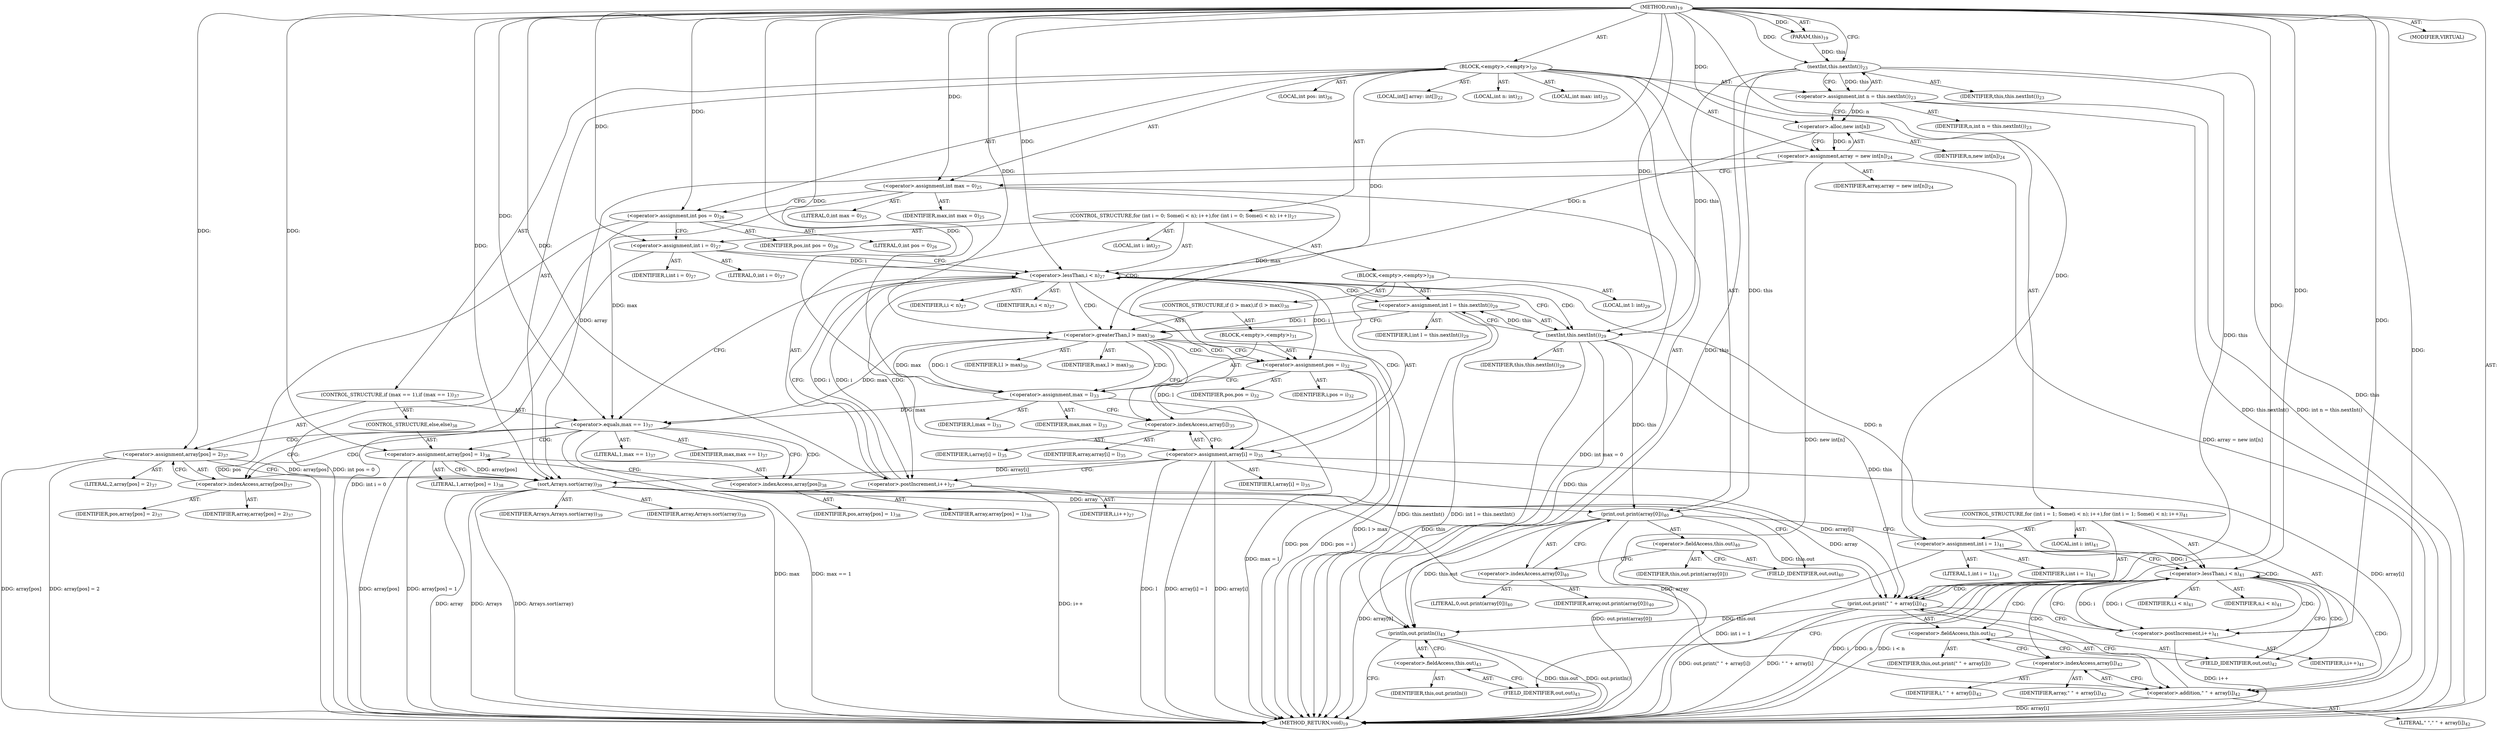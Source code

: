 digraph "run" {  
"56" [label = <(METHOD,run)<SUB>19</SUB>> ]
"6" [label = <(PARAM,this)<SUB>19</SUB>> ]
"57" [label = <(BLOCK,&lt;empty&gt;,&lt;empty&gt;)<SUB>20</SUB>> ]
"58" [label = <(LOCAL,int[] array: int[])<SUB>22</SUB>> ]
"59" [label = <(LOCAL,int n: int)<SUB>23</SUB>> ]
"60" [label = <(&lt;operator&gt;.assignment,int n = this.nextInt())<SUB>23</SUB>> ]
"61" [label = <(IDENTIFIER,n,int n = this.nextInt())<SUB>23</SUB>> ]
"62" [label = <(nextInt,this.nextInt())<SUB>23</SUB>> ]
"5" [label = <(IDENTIFIER,this,this.nextInt())<SUB>23</SUB>> ]
"63" [label = <(&lt;operator&gt;.assignment,array = new int[n])<SUB>24</SUB>> ]
"64" [label = <(IDENTIFIER,array,array = new int[n])<SUB>24</SUB>> ]
"65" [label = <(&lt;operator&gt;.alloc,new int[n])> ]
"66" [label = <(IDENTIFIER,n,new int[n])<SUB>24</SUB>> ]
"67" [label = <(LOCAL,int max: int)<SUB>25</SUB>> ]
"68" [label = <(&lt;operator&gt;.assignment,int max = 0)<SUB>25</SUB>> ]
"69" [label = <(IDENTIFIER,max,int max = 0)<SUB>25</SUB>> ]
"70" [label = <(LITERAL,0,int max = 0)<SUB>25</SUB>> ]
"71" [label = <(LOCAL,int pos: int)<SUB>26</SUB>> ]
"72" [label = <(&lt;operator&gt;.assignment,int pos = 0)<SUB>26</SUB>> ]
"73" [label = <(IDENTIFIER,pos,int pos = 0)<SUB>26</SUB>> ]
"74" [label = <(LITERAL,0,int pos = 0)<SUB>26</SUB>> ]
"75" [label = <(CONTROL_STRUCTURE,for (int i = 0; Some(i &lt; n); i++),for (int i = 0; Some(i &lt; n); i++))<SUB>27</SUB>> ]
"76" [label = <(LOCAL,int i: int)<SUB>27</SUB>> ]
"77" [label = <(&lt;operator&gt;.assignment,int i = 0)<SUB>27</SUB>> ]
"78" [label = <(IDENTIFIER,i,int i = 0)<SUB>27</SUB>> ]
"79" [label = <(LITERAL,0,int i = 0)<SUB>27</SUB>> ]
"80" [label = <(&lt;operator&gt;.lessThan,i &lt; n)<SUB>27</SUB>> ]
"81" [label = <(IDENTIFIER,i,i &lt; n)<SUB>27</SUB>> ]
"82" [label = <(IDENTIFIER,n,i &lt; n)<SUB>27</SUB>> ]
"83" [label = <(&lt;operator&gt;.postIncrement,i++)<SUB>27</SUB>> ]
"84" [label = <(IDENTIFIER,i,i++)<SUB>27</SUB>> ]
"85" [label = <(BLOCK,&lt;empty&gt;,&lt;empty&gt;)<SUB>28</SUB>> ]
"86" [label = <(LOCAL,int l: int)<SUB>29</SUB>> ]
"87" [label = <(&lt;operator&gt;.assignment,int l = this.nextInt())<SUB>29</SUB>> ]
"88" [label = <(IDENTIFIER,l,int l = this.nextInt())<SUB>29</SUB>> ]
"89" [label = <(nextInt,this.nextInt())<SUB>29</SUB>> ]
"7" [label = <(IDENTIFIER,this,this.nextInt())<SUB>29</SUB>> ]
"90" [label = <(CONTROL_STRUCTURE,if (l &gt; max),if (l &gt; max))<SUB>30</SUB>> ]
"91" [label = <(&lt;operator&gt;.greaterThan,l &gt; max)<SUB>30</SUB>> ]
"92" [label = <(IDENTIFIER,l,l &gt; max)<SUB>30</SUB>> ]
"93" [label = <(IDENTIFIER,max,l &gt; max)<SUB>30</SUB>> ]
"94" [label = <(BLOCK,&lt;empty&gt;,&lt;empty&gt;)<SUB>31</SUB>> ]
"95" [label = <(&lt;operator&gt;.assignment,pos = i)<SUB>32</SUB>> ]
"96" [label = <(IDENTIFIER,pos,pos = i)<SUB>32</SUB>> ]
"97" [label = <(IDENTIFIER,i,pos = i)<SUB>32</SUB>> ]
"98" [label = <(&lt;operator&gt;.assignment,max = l)<SUB>33</SUB>> ]
"99" [label = <(IDENTIFIER,max,max = l)<SUB>33</SUB>> ]
"100" [label = <(IDENTIFIER,l,max = l)<SUB>33</SUB>> ]
"101" [label = <(&lt;operator&gt;.assignment,array[i] = l)<SUB>35</SUB>> ]
"102" [label = <(&lt;operator&gt;.indexAccess,array[i])<SUB>35</SUB>> ]
"103" [label = <(IDENTIFIER,array,array[i] = l)<SUB>35</SUB>> ]
"104" [label = <(IDENTIFIER,i,array[i] = l)<SUB>35</SUB>> ]
"105" [label = <(IDENTIFIER,l,array[i] = l)<SUB>35</SUB>> ]
"106" [label = <(CONTROL_STRUCTURE,if (max == 1),if (max == 1))<SUB>37</SUB>> ]
"107" [label = <(&lt;operator&gt;.equals,max == 1)<SUB>37</SUB>> ]
"108" [label = <(IDENTIFIER,max,max == 1)<SUB>37</SUB>> ]
"109" [label = <(LITERAL,1,max == 1)<SUB>37</SUB>> ]
"110" [label = <(&lt;operator&gt;.assignment,array[pos] = 2)<SUB>37</SUB>> ]
"111" [label = <(&lt;operator&gt;.indexAccess,array[pos])<SUB>37</SUB>> ]
"112" [label = <(IDENTIFIER,array,array[pos] = 2)<SUB>37</SUB>> ]
"113" [label = <(IDENTIFIER,pos,array[pos] = 2)<SUB>37</SUB>> ]
"114" [label = <(LITERAL,2,array[pos] = 2)<SUB>37</SUB>> ]
"115" [label = <(CONTROL_STRUCTURE,else,else)<SUB>38</SUB>> ]
"116" [label = <(&lt;operator&gt;.assignment,array[pos] = 1)<SUB>38</SUB>> ]
"117" [label = <(&lt;operator&gt;.indexAccess,array[pos])<SUB>38</SUB>> ]
"118" [label = <(IDENTIFIER,array,array[pos] = 1)<SUB>38</SUB>> ]
"119" [label = <(IDENTIFIER,pos,array[pos] = 1)<SUB>38</SUB>> ]
"120" [label = <(LITERAL,1,array[pos] = 1)<SUB>38</SUB>> ]
"121" [label = <(sort,Arrays.sort(array))<SUB>39</SUB>> ]
"122" [label = <(IDENTIFIER,Arrays,Arrays.sort(array))<SUB>39</SUB>> ]
"123" [label = <(IDENTIFIER,array,Arrays.sort(array))<SUB>39</SUB>> ]
"124" [label = <(print,out.print(array[0]))<SUB>40</SUB>> ]
"125" [label = <(&lt;operator&gt;.fieldAccess,this.out)<SUB>40</SUB>> ]
"126" [label = <(IDENTIFIER,this,out.print(array[0]))> ]
"127" [label = <(FIELD_IDENTIFIER,out,out)<SUB>40</SUB>> ]
"128" [label = <(&lt;operator&gt;.indexAccess,array[0])<SUB>40</SUB>> ]
"129" [label = <(IDENTIFIER,array,out.print(array[0]))<SUB>40</SUB>> ]
"130" [label = <(LITERAL,0,out.print(array[0]))<SUB>40</SUB>> ]
"131" [label = <(CONTROL_STRUCTURE,for (int i = 1; Some(i &lt; n); i++),for (int i = 1; Some(i &lt; n); i++))<SUB>41</SUB>> ]
"132" [label = <(LOCAL,int i: int)<SUB>41</SUB>> ]
"133" [label = <(&lt;operator&gt;.assignment,int i = 1)<SUB>41</SUB>> ]
"134" [label = <(IDENTIFIER,i,int i = 1)<SUB>41</SUB>> ]
"135" [label = <(LITERAL,1,int i = 1)<SUB>41</SUB>> ]
"136" [label = <(&lt;operator&gt;.lessThan,i &lt; n)<SUB>41</SUB>> ]
"137" [label = <(IDENTIFIER,i,i &lt; n)<SUB>41</SUB>> ]
"138" [label = <(IDENTIFIER,n,i &lt; n)<SUB>41</SUB>> ]
"139" [label = <(&lt;operator&gt;.postIncrement,i++)<SUB>41</SUB>> ]
"140" [label = <(IDENTIFIER,i,i++)<SUB>41</SUB>> ]
"141" [label = <(print,out.print(&quot; &quot; + array[i]))<SUB>42</SUB>> ]
"142" [label = <(&lt;operator&gt;.fieldAccess,this.out)<SUB>42</SUB>> ]
"143" [label = <(IDENTIFIER,this,out.print(&quot; &quot; + array[i]))> ]
"144" [label = <(FIELD_IDENTIFIER,out,out)<SUB>42</SUB>> ]
"145" [label = <(&lt;operator&gt;.addition,&quot; &quot; + array[i])<SUB>42</SUB>> ]
"146" [label = <(LITERAL,&quot; &quot;,&quot; &quot; + array[i])<SUB>42</SUB>> ]
"147" [label = <(&lt;operator&gt;.indexAccess,array[i])<SUB>42</SUB>> ]
"148" [label = <(IDENTIFIER,array,&quot; &quot; + array[i])<SUB>42</SUB>> ]
"149" [label = <(IDENTIFIER,i,&quot; &quot; + array[i])<SUB>42</SUB>> ]
"150" [label = <(println,out.println())<SUB>43</SUB>> ]
"151" [label = <(&lt;operator&gt;.fieldAccess,this.out)<SUB>43</SUB>> ]
"152" [label = <(IDENTIFIER,this,out.println())> ]
"153" [label = <(FIELD_IDENTIFIER,out,out)<SUB>43</SUB>> ]
"154" [label = <(MODIFIER,VIRTUAL)> ]
"155" [label = <(METHOD_RETURN,void)<SUB>19</SUB>> ]
  "56" -> "6"  [ label = "AST: "] 
  "56" -> "57"  [ label = "AST: "] 
  "56" -> "154"  [ label = "AST: "] 
  "56" -> "155"  [ label = "AST: "] 
  "57" -> "58"  [ label = "AST: "] 
  "57" -> "59"  [ label = "AST: "] 
  "57" -> "60"  [ label = "AST: "] 
  "57" -> "63"  [ label = "AST: "] 
  "57" -> "67"  [ label = "AST: "] 
  "57" -> "68"  [ label = "AST: "] 
  "57" -> "71"  [ label = "AST: "] 
  "57" -> "72"  [ label = "AST: "] 
  "57" -> "75"  [ label = "AST: "] 
  "57" -> "106"  [ label = "AST: "] 
  "57" -> "121"  [ label = "AST: "] 
  "57" -> "124"  [ label = "AST: "] 
  "57" -> "131"  [ label = "AST: "] 
  "57" -> "150"  [ label = "AST: "] 
  "60" -> "61"  [ label = "AST: "] 
  "60" -> "62"  [ label = "AST: "] 
  "62" -> "5"  [ label = "AST: "] 
  "63" -> "64"  [ label = "AST: "] 
  "63" -> "65"  [ label = "AST: "] 
  "65" -> "66"  [ label = "AST: "] 
  "68" -> "69"  [ label = "AST: "] 
  "68" -> "70"  [ label = "AST: "] 
  "72" -> "73"  [ label = "AST: "] 
  "72" -> "74"  [ label = "AST: "] 
  "75" -> "76"  [ label = "AST: "] 
  "75" -> "77"  [ label = "AST: "] 
  "75" -> "80"  [ label = "AST: "] 
  "75" -> "83"  [ label = "AST: "] 
  "75" -> "85"  [ label = "AST: "] 
  "77" -> "78"  [ label = "AST: "] 
  "77" -> "79"  [ label = "AST: "] 
  "80" -> "81"  [ label = "AST: "] 
  "80" -> "82"  [ label = "AST: "] 
  "83" -> "84"  [ label = "AST: "] 
  "85" -> "86"  [ label = "AST: "] 
  "85" -> "87"  [ label = "AST: "] 
  "85" -> "90"  [ label = "AST: "] 
  "85" -> "101"  [ label = "AST: "] 
  "87" -> "88"  [ label = "AST: "] 
  "87" -> "89"  [ label = "AST: "] 
  "89" -> "7"  [ label = "AST: "] 
  "90" -> "91"  [ label = "AST: "] 
  "90" -> "94"  [ label = "AST: "] 
  "91" -> "92"  [ label = "AST: "] 
  "91" -> "93"  [ label = "AST: "] 
  "94" -> "95"  [ label = "AST: "] 
  "94" -> "98"  [ label = "AST: "] 
  "95" -> "96"  [ label = "AST: "] 
  "95" -> "97"  [ label = "AST: "] 
  "98" -> "99"  [ label = "AST: "] 
  "98" -> "100"  [ label = "AST: "] 
  "101" -> "102"  [ label = "AST: "] 
  "101" -> "105"  [ label = "AST: "] 
  "102" -> "103"  [ label = "AST: "] 
  "102" -> "104"  [ label = "AST: "] 
  "106" -> "107"  [ label = "AST: "] 
  "106" -> "110"  [ label = "AST: "] 
  "106" -> "115"  [ label = "AST: "] 
  "107" -> "108"  [ label = "AST: "] 
  "107" -> "109"  [ label = "AST: "] 
  "110" -> "111"  [ label = "AST: "] 
  "110" -> "114"  [ label = "AST: "] 
  "111" -> "112"  [ label = "AST: "] 
  "111" -> "113"  [ label = "AST: "] 
  "115" -> "116"  [ label = "AST: "] 
  "116" -> "117"  [ label = "AST: "] 
  "116" -> "120"  [ label = "AST: "] 
  "117" -> "118"  [ label = "AST: "] 
  "117" -> "119"  [ label = "AST: "] 
  "121" -> "122"  [ label = "AST: "] 
  "121" -> "123"  [ label = "AST: "] 
  "124" -> "125"  [ label = "AST: "] 
  "124" -> "128"  [ label = "AST: "] 
  "125" -> "126"  [ label = "AST: "] 
  "125" -> "127"  [ label = "AST: "] 
  "128" -> "129"  [ label = "AST: "] 
  "128" -> "130"  [ label = "AST: "] 
  "131" -> "132"  [ label = "AST: "] 
  "131" -> "133"  [ label = "AST: "] 
  "131" -> "136"  [ label = "AST: "] 
  "131" -> "139"  [ label = "AST: "] 
  "131" -> "141"  [ label = "AST: "] 
  "133" -> "134"  [ label = "AST: "] 
  "133" -> "135"  [ label = "AST: "] 
  "136" -> "137"  [ label = "AST: "] 
  "136" -> "138"  [ label = "AST: "] 
  "139" -> "140"  [ label = "AST: "] 
  "141" -> "142"  [ label = "AST: "] 
  "141" -> "145"  [ label = "AST: "] 
  "142" -> "143"  [ label = "AST: "] 
  "142" -> "144"  [ label = "AST: "] 
  "145" -> "146"  [ label = "AST: "] 
  "145" -> "147"  [ label = "AST: "] 
  "147" -> "148"  [ label = "AST: "] 
  "147" -> "149"  [ label = "AST: "] 
  "150" -> "151"  [ label = "AST: "] 
  "151" -> "152"  [ label = "AST: "] 
  "151" -> "153"  [ label = "AST: "] 
  "60" -> "65"  [ label = "CFG: "] 
  "63" -> "68"  [ label = "CFG: "] 
  "68" -> "72"  [ label = "CFG: "] 
  "72" -> "77"  [ label = "CFG: "] 
  "121" -> "127"  [ label = "CFG: "] 
  "124" -> "133"  [ label = "CFG: "] 
  "150" -> "155"  [ label = "CFG: "] 
  "62" -> "60"  [ label = "CFG: "] 
  "65" -> "63"  [ label = "CFG: "] 
  "77" -> "80"  [ label = "CFG: "] 
  "80" -> "89"  [ label = "CFG: "] 
  "80" -> "107"  [ label = "CFG: "] 
  "83" -> "80"  [ label = "CFG: "] 
  "107" -> "111"  [ label = "CFG: "] 
  "107" -> "117"  [ label = "CFG: "] 
  "110" -> "121"  [ label = "CFG: "] 
  "125" -> "128"  [ label = "CFG: "] 
  "128" -> "124"  [ label = "CFG: "] 
  "133" -> "136"  [ label = "CFG: "] 
  "136" -> "144"  [ label = "CFG: "] 
  "136" -> "153"  [ label = "CFG: "] 
  "139" -> "136"  [ label = "CFG: "] 
  "141" -> "139"  [ label = "CFG: "] 
  "151" -> "150"  [ label = "CFG: "] 
  "87" -> "91"  [ label = "CFG: "] 
  "101" -> "83"  [ label = "CFG: "] 
  "111" -> "110"  [ label = "CFG: "] 
  "116" -> "121"  [ label = "CFG: "] 
  "127" -> "125"  [ label = "CFG: "] 
  "142" -> "147"  [ label = "CFG: "] 
  "145" -> "141"  [ label = "CFG: "] 
  "153" -> "151"  [ label = "CFG: "] 
  "89" -> "87"  [ label = "CFG: "] 
  "91" -> "95"  [ label = "CFG: "] 
  "91" -> "102"  [ label = "CFG: "] 
  "102" -> "101"  [ label = "CFG: "] 
  "117" -> "116"  [ label = "CFG: "] 
  "144" -> "142"  [ label = "CFG: "] 
  "147" -> "145"  [ label = "CFG: "] 
  "95" -> "98"  [ label = "CFG: "] 
  "98" -> "102"  [ label = "CFG: "] 
  "56" -> "62"  [ label = "CFG: "] 
  "62" -> "155"  [ label = "DDG: this"] 
  "60" -> "155"  [ label = "DDG: this.nextInt()"] 
  "60" -> "155"  [ label = "DDG: int n = this.nextInt()"] 
  "63" -> "155"  [ label = "DDG: new int[n]"] 
  "63" -> "155"  [ label = "DDG: array = new int[n]"] 
  "68" -> "155"  [ label = "DDG: int max = 0"] 
  "72" -> "155"  [ label = "DDG: pos"] 
  "72" -> "155"  [ label = "DDG: int pos = 0"] 
  "77" -> "155"  [ label = "DDG: int i = 0"] 
  "107" -> "155"  [ label = "DDG: max"] 
  "107" -> "155"  [ label = "DDG: max == 1"] 
  "116" -> "155"  [ label = "DDG: array[pos]"] 
  "116" -> "155"  [ label = "DDG: array[pos] = 1"] 
  "110" -> "155"  [ label = "DDG: array[pos]"] 
  "110" -> "155"  [ label = "DDG: array[pos] = 2"] 
  "121" -> "155"  [ label = "DDG: array"] 
  "121" -> "155"  [ label = "DDG: Arrays.sort(array)"] 
  "124" -> "155"  [ label = "DDG: array[0]"] 
  "124" -> "155"  [ label = "DDG: out.print(array[0])"] 
  "133" -> "155"  [ label = "DDG: int i = 1"] 
  "136" -> "155"  [ label = "DDG: i"] 
  "136" -> "155"  [ label = "DDG: n"] 
  "136" -> "155"  [ label = "DDG: i &lt; n"] 
  "150" -> "155"  [ label = "DDG: this.out"] 
  "150" -> "155"  [ label = "DDG: out.println()"] 
  "145" -> "155"  [ label = "DDG: array[i]"] 
  "141" -> "155"  [ label = "DDG: &quot; &quot; + array[i]"] 
  "141" -> "155"  [ label = "DDG: out.print(&quot; &quot; + array[i])"] 
  "139" -> "155"  [ label = "DDG: i++"] 
  "89" -> "155"  [ label = "DDG: this"] 
  "87" -> "155"  [ label = "DDG: this.nextInt()"] 
  "87" -> "155"  [ label = "DDG: int l = this.nextInt()"] 
  "91" -> "155"  [ label = "DDG: l &gt; max"] 
  "95" -> "155"  [ label = "DDG: pos"] 
  "95" -> "155"  [ label = "DDG: pos = i"] 
  "98" -> "155"  [ label = "DDG: max = l"] 
  "101" -> "155"  [ label = "DDG: array[i]"] 
  "101" -> "155"  [ label = "DDG: l"] 
  "101" -> "155"  [ label = "DDG: array[i] = l"] 
  "83" -> "155"  [ label = "DDG: i++"] 
  "121" -> "155"  [ label = "DDG: Arrays"] 
  "56" -> "6"  [ label = "DDG: "] 
  "62" -> "60"  [ label = "DDG: this"] 
  "65" -> "63"  [ label = "DDG: n"] 
  "56" -> "68"  [ label = "DDG: "] 
  "56" -> "72"  [ label = "DDG: "] 
  "56" -> "77"  [ label = "DDG: "] 
  "56" -> "110"  [ label = "DDG: "] 
  "56" -> "121"  [ label = "DDG: "] 
  "63" -> "121"  [ label = "DDG: array"] 
  "116" -> "121"  [ label = "DDG: array[pos]"] 
  "110" -> "121"  [ label = "DDG: array[pos]"] 
  "101" -> "121"  [ label = "DDG: array[i]"] 
  "62" -> "124"  [ label = "DDG: this"] 
  "89" -> "124"  [ label = "DDG: this"] 
  "121" -> "124"  [ label = "DDG: array"] 
  "56" -> "133"  [ label = "DDG: "] 
  "62" -> "150"  [ label = "DDG: this"] 
  "124" -> "150"  [ label = "DDG: this.out"] 
  "141" -> "150"  [ label = "DDG: this.out"] 
  "89" -> "150"  [ label = "DDG: this"] 
  "6" -> "62"  [ label = "DDG: this"] 
  "56" -> "62"  [ label = "DDG: "] 
  "60" -> "65"  [ label = "DDG: n"] 
  "56" -> "65"  [ label = "DDG: "] 
  "77" -> "80"  [ label = "DDG: i"] 
  "83" -> "80"  [ label = "DDG: i"] 
  "56" -> "80"  [ label = "DDG: "] 
  "65" -> "80"  [ label = "DDG: n"] 
  "80" -> "83"  [ label = "DDG: i"] 
  "56" -> "83"  [ label = "DDG: "] 
  "89" -> "87"  [ label = "DDG: this"] 
  "91" -> "101"  [ label = "DDG: l"] 
  "56" -> "101"  [ label = "DDG: "] 
  "68" -> "107"  [ label = "DDG: max"] 
  "91" -> "107"  [ label = "DDG: max"] 
  "98" -> "107"  [ label = "DDG: max"] 
  "56" -> "107"  [ label = "DDG: "] 
  "56" -> "116"  [ label = "DDG: "] 
  "133" -> "136"  [ label = "DDG: i"] 
  "139" -> "136"  [ label = "DDG: i"] 
  "56" -> "136"  [ label = "DDG: "] 
  "80" -> "136"  [ label = "DDG: n"] 
  "136" -> "139"  [ label = "DDG: i"] 
  "56" -> "139"  [ label = "DDG: "] 
  "62" -> "141"  [ label = "DDG: this"] 
  "124" -> "141"  [ label = "DDG: this.out"] 
  "89" -> "141"  [ label = "DDG: this"] 
  "56" -> "141"  [ label = "DDG: "] 
  "121" -> "141"  [ label = "DDG: array"] 
  "101" -> "141"  [ label = "DDG: array[i]"] 
  "56" -> "145"  [ label = "DDG: "] 
  "121" -> "145"  [ label = "DDG: array"] 
  "101" -> "145"  [ label = "DDG: array[i]"] 
  "62" -> "89"  [ label = "DDG: this"] 
  "56" -> "89"  [ label = "DDG: "] 
  "87" -> "91"  [ label = "DDG: l"] 
  "56" -> "91"  [ label = "DDG: "] 
  "68" -> "91"  [ label = "DDG: max"] 
  "98" -> "91"  [ label = "DDG: max"] 
  "80" -> "95"  [ label = "DDG: i"] 
  "56" -> "95"  [ label = "DDG: "] 
  "91" -> "98"  [ label = "DDG: l"] 
  "56" -> "98"  [ label = "DDG: "] 
  "80" -> "80"  [ label = "CDG: "] 
  "80" -> "83"  [ label = "CDG: "] 
  "80" -> "89"  [ label = "CDG: "] 
  "80" -> "102"  [ label = "CDG: "] 
  "80" -> "87"  [ label = "CDG: "] 
  "80" -> "91"  [ label = "CDG: "] 
  "80" -> "101"  [ label = "CDG: "] 
  "107" -> "116"  [ label = "CDG: "] 
  "107" -> "110"  [ label = "CDG: "] 
  "107" -> "117"  [ label = "CDG: "] 
  "107" -> "111"  [ label = "CDG: "] 
  "136" -> "141"  [ label = "CDG: "] 
  "136" -> "136"  [ label = "CDG: "] 
  "136" -> "145"  [ label = "CDG: "] 
  "136" -> "147"  [ label = "CDG: "] 
  "136" -> "142"  [ label = "CDG: "] 
  "136" -> "139"  [ label = "CDG: "] 
  "136" -> "144"  [ label = "CDG: "] 
  "91" -> "98"  [ label = "CDG: "] 
  "91" -> "95"  [ label = "CDG: "] 
}
